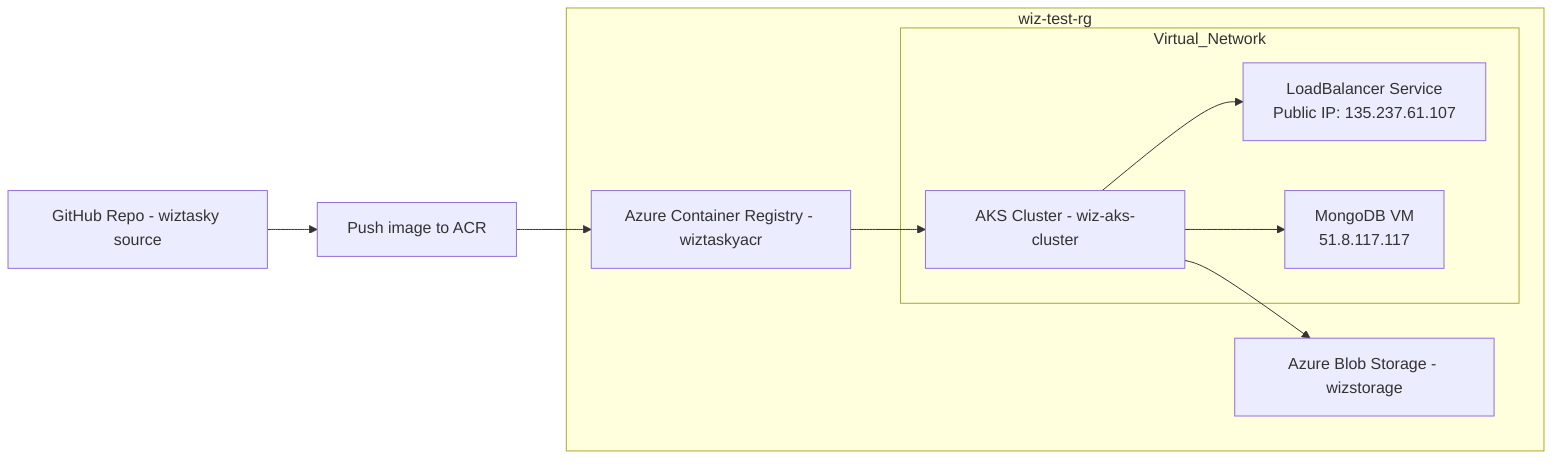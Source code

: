 graph LR
    %% External GitHub
    GH[GitHub Repo - wiztasky source]
    Push[Push image to ACR]

    %% Resource Group container
    subgraph wiz-test-rg
        %% PaaS resources outside VNet
        ACR[Azure Container Registry - wiztaskyacr]
        Blob[Azure Blob Storage - wizstorage]

        %% VNet with AKS and MongoDB
        subgraph Virtual_Network
            AKS[AKS Cluster - wiz-aks-cluster]
            LB[LoadBalancer Service\nPublic IP: 135.237.61.107]
            Mongo[MongoDB VM\n51.8.117.117]
        end
    end

    %% Flow connections
    GH --> Push --> ACR
    ACR --> AKS
    AKS --> LB
    AKS --> Mongo
    AKS --> Blob